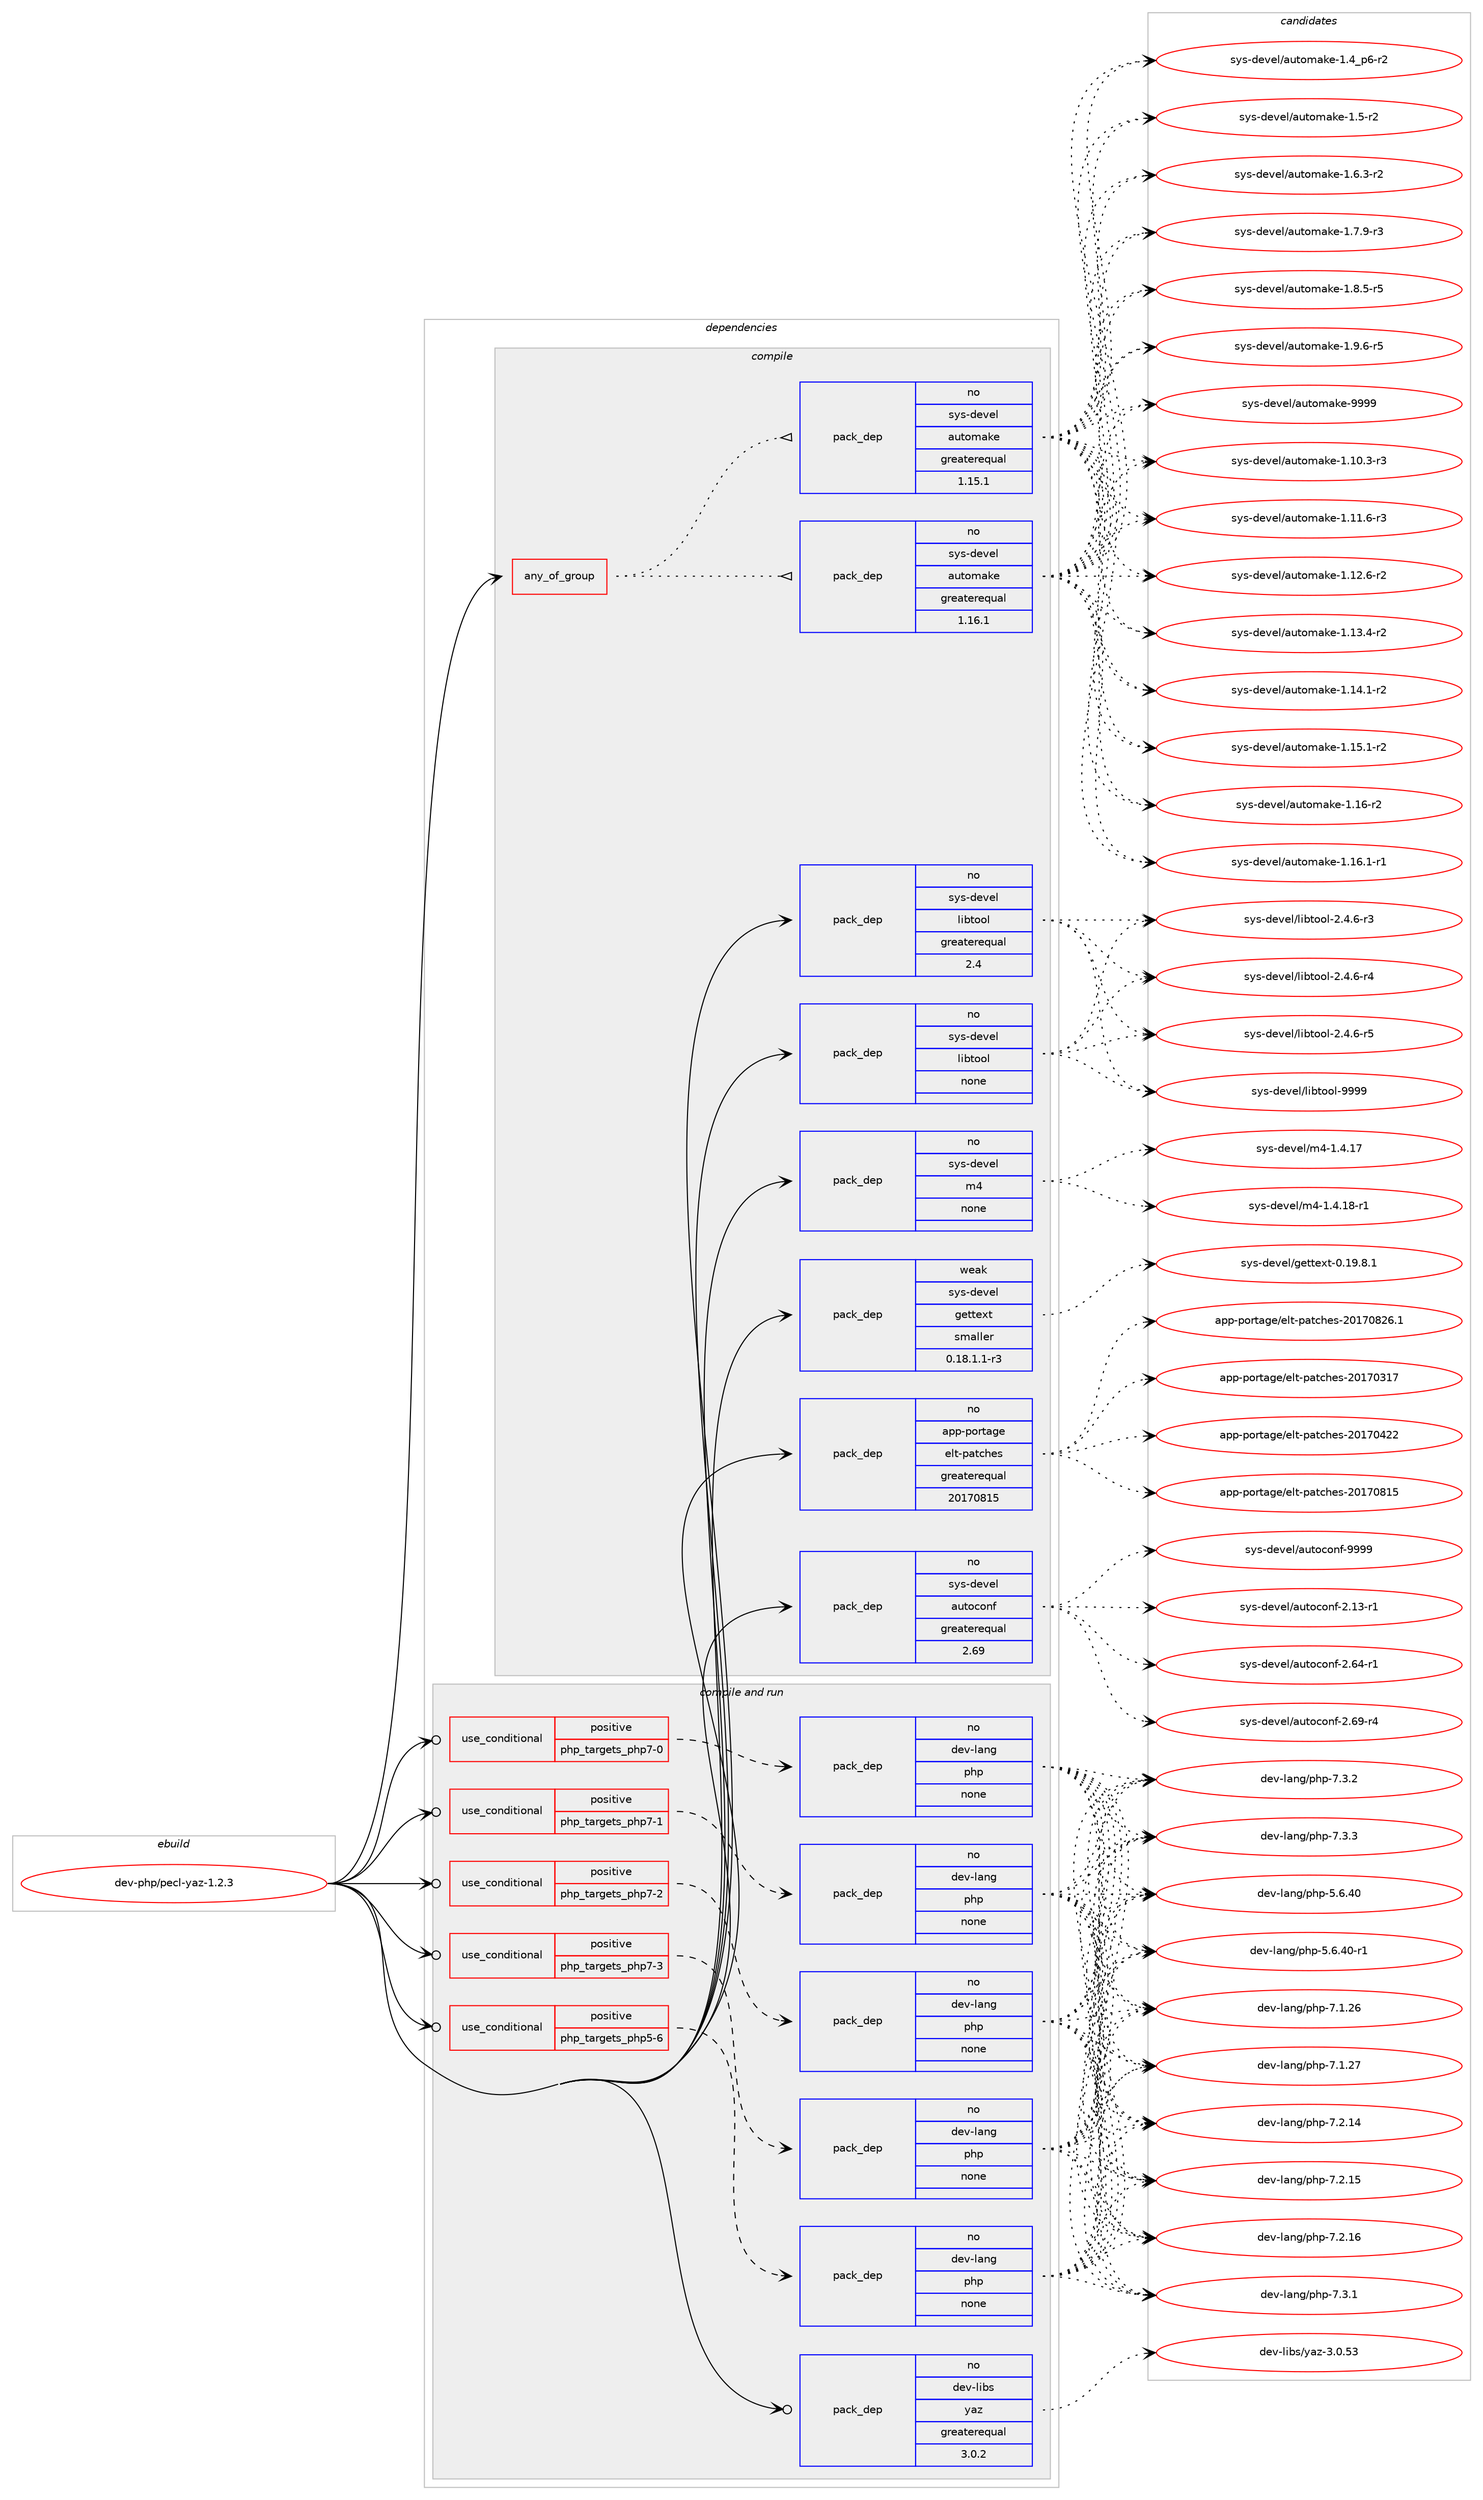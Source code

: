 digraph prolog {

# *************
# Graph options
# *************

newrank=true;
concentrate=true;
compound=true;
graph [rankdir=LR,fontname=Helvetica,fontsize=10,ranksep=1.5];#, ranksep=2.5, nodesep=0.2];
edge  [arrowhead=vee];
node  [fontname=Helvetica,fontsize=10];

# **********
# The ebuild
# **********

subgraph cluster_leftcol {
color=gray;
rank=same;
label=<<i>ebuild</i>>;
id [label="dev-php/pecl-yaz-1.2.3", color=red, width=4, href="../dev-php/pecl-yaz-1.2.3.svg"];
}

# ****************
# The dependencies
# ****************

subgraph cluster_midcol {
color=gray;
label=<<i>dependencies</i>>;
subgraph cluster_compile {
fillcolor="#eeeeee";
style=filled;
label=<<i>compile</i>>;
subgraph any22639 {
dependency1395687 [label=<<TABLE BORDER="0" CELLBORDER="1" CELLSPACING="0" CELLPADDING="4"><TR><TD CELLPADDING="10">any_of_group</TD></TR></TABLE>>, shape=none, color=red];subgraph pack1002467 {
dependency1395688 [label=<<TABLE BORDER="0" CELLBORDER="1" CELLSPACING="0" CELLPADDING="4" WIDTH="220"><TR><TD ROWSPAN="6" CELLPADDING="30">pack_dep</TD></TR><TR><TD WIDTH="110">no</TD></TR><TR><TD>sys-devel</TD></TR><TR><TD>automake</TD></TR><TR><TD>greaterequal</TD></TR><TR><TD>1.16.1</TD></TR></TABLE>>, shape=none, color=blue];
}
dependency1395687:e -> dependency1395688:w [weight=20,style="dotted",arrowhead="oinv"];
subgraph pack1002468 {
dependency1395689 [label=<<TABLE BORDER="0" CELLBORDER="1" CELLSPACING="0" CELLPADDING="4" WIDTH="220"><TR><TD ROWSPAN="6" CELLPADDING="30">pack_dep</TD></TR><TR><TD WIDTH="110">no</TD></TR><TR><TD>sys-devel</TD></TR><TR><TD>automake</TD></TR><TR><TD>greaterequal</TD></TR><TR><TD>1.15.1</TD></TR></TABLE>>, shape=none, color=blue];
}
dependency1395687:e -> dependency1395689:w [weight=20,style="dotted",arrowhead="oinv"];
}
id:e -> dependency1395687:w [weight=20,style="solid",arrowhead="vee"];
subgraph pack1002469 {
dependency1395690 [label=<<TABLE BORDER="0" CELLBORDER="1" CELLSPACING="0" CELLPADDING="4" WIDTH="220"><TR><TD ROWSPAN="6" CELLPADDING="30">pack_dep</TD></TR><TR><TD WIDTH="110">no</TD></TR><TR><TD>app-portage</TD></TR><TR><TD>elt-patches</TD></TR><TR><TD>greaterequal</TD></TR><TR><TD>20170815</TD></TR></TABLE>>, shape=none, color=blue];
}
id:e -> dependency1395690:w [weight=20,style="solid",arrowhead="vee"];
subgraph pack1002470 {
dependency1395691 [label=<<TABLE BORDER="0" CELLBORDER="1" CELLSPACING="0" CELLPADDING="4" WIDTH="220"><TR><TD ROWSPAN="6" CELLPADDING="30">pack_dep</TD></TR><TR><TD WIDTH="110">no</TD></TR><TR><TD>sys-devel</TD></TR><TR><TD>autoconf</TD></TR><TR><TD>greaterequal</TD></TR><TR><TD>2.69</TD></TR></TABLE>>, shape=none, color=blue];
}
id:e -> dependency1395691:w [weight=20,style="solid",arrowhead="vee"];
subgraph pack1002471 {
dependency1395692 [label=<<TABLE BORDER="0" CELLBORDER="1" CELLSPACING="0" CELLPADDING="4" WIDTH="220"><TR><TD ROWSPAN="6" CELLPADDING="30">pack_dep</TD></TR><TR><TD WIDTH="110">no</TD></TR><TR><TD>sys-devel</TD></TR><TR><TD>libtool</TD></TR><TR><TD>greaterequal</TD></TR><TR><TD>2.4</TD></TR></TABLE>>, shape=none, color=blue];
}
id:e -> dependency1395692:w [weight=20,style="solid",arrowhead="vee"];
subgraph pack1002472 {
dependency1395693 [label=<<TABLE BORDER="0" CELLBORDER="1" CELLSPACING="0" CELLPADDING="4" WIDTH="220"><TR><TD ROWSPAN="6" CELLPADDING="30">pack_dep</TD></TR><TR><TD WIDTH="110">no</TD></TR><TR><TD>sys-devel</TD></TR><TR><TD>libtool</TD></TR><TR><TD>none</TD></TR><TR><TD></TD></TR></TABLE>>, shape=none, color=blue];
}
id:e -> dependency1395693:w [weight=20,style="solid",arrowhead="vee"];
subgraph pack1002473 {
dependency1395694 [label=<<TABLE BORDER="0" CELLBORDER="1" CELLSPACING="0" CELLPADDING="4" WIDTH="220"><TR><TD ROWSPAN="6" CELLPADDING="30">pack_dep</TD></TR><TR><TD WIDTH="110">no</TD></TR><TR><TD>sys-devel</TD></TR><TR><TD>m4</TD></TR><TR><TD>none</TD></TR><TR><TD></TD></TR></TABLE>>, shape=none, color=blue];
}
id:e -> dependency1395694:w [weight=20,style="solid",arrowhead="vee"];
subgraph pack1002474 {
dependency1395695 [label=<<TABLE BORDER="0" CELLBORDER="1" CELLSPACING="0" CELLPADDING="4" WIDTH="220"><TR><TD ROWSPAN="6" CELLPADDING="30">pack_dep</TD></TR><TR><TD WIDTH="110">weak</TD></TR><TR><TD>sys-devel</TD></TR><TR><TD>gettext</TD></TR><TR><TD>smaller</TD></TR><TR><TD>0.18.1.1-r3</TD></TR></TABLE>>, shape=none, color=blue];
}
id:e -> dependency1395695:w [weight=20,style="solid",arrowhead="vee"];
}
subgraph cluster_compileandrun {
fillcolor="#eeeeee";
style=filled;
label=<<i>compile and run</i>>;
subgraph cond370016 {
dependency1395696 [label=<<TABLE BORDER="0" CELLBORDER="1" CELLSPACING="0" CELLPADDING="4"><TR><TD ROWSPAN="3" CELLPADDING="10">use_conditional</TD></TR><TR><TD>positive</TD></TR><TR><TD>php_targets_php5-6</TD></TR></TABLE>>, shape=none, color=red];
subgraph pack1002475 {
dependency1395697 [label=<<TABLE BORDER="0" CELLBORDER="1" CELLSPACING="0" CELLPADDING="4" WIDTH="220"><TR><TD ROWSPAN="6" CELLPADDING="30">pack_dep</TD></TR><TR><TD WIDTH="110">no</TD></TR><TR><TD>dev-lang</TD></TR><TR><TD>php</TD></TR><TR><TD>none</TD></TR><TR><TD></TD></TR></TABLE>>, shape=none, color=blue];
}
dependency1395696:e -> dependency1395697:w [weight=20,style="dashed",arrowhead="vee"];
}
id:e -> dependency1395696:w [weight=20,style="solid",arrowhead="odotvee"];
subgraph cond370017 {
dependency1395698 [label=<<TABLE BORDER="0" CELLBORDER="1" CELLSPACING="0" CELLPADDING="4"><TR><TD ROWSPAN="3" CELLPADDING="10">use_conditional</TD></TR><TR><TD>positive</TD></TR><TR><TD>php_targets_php7-0</TD></TR></TABLE>>, shape=none, color=red];
subgraph pack1002476 {
dependency1395699 [label=<<TABLE BORDER="0" CELLBORDER="1" CELLSPACING="0" CELLPADDING="4" WIDTH="220"><TR><TD ROWSPAN="6" CELLPADDING="30">pack_dep</TD></TR><TR><TD WIDTH="110">no</TD></TR><TR><TD>dev-lang</TD></TR><TR><TD>php</TD></TR><TR><TD>none</TD></TR><TR><TD></TD></TR></TABLE>>, shape=none, color=blue];
}
dependency1395698:e -> dependency1395699:w [weight=20,style="dashed",arrowhead="vee"];
}
id:e -> dependency1395698:w [weight=20,style="solid",arrowhead="odotvee"];
subgraph cond370018 {
dependency1395700 [label=<<TABLE BORDER="0" CELLBORDER="1" CELLSPACING="0" CELLPADDING="4"><TR><TD ROWSPAN="3" CELLPADDING="10">use_conditional</TD></TR><TR><TD>positive</TD></TR><TR><TD>php_targets_php7-1</TD></TR></TABLE>>, shape=none, color=red];
subgraph pack1002477 {
dependency1395701 [label=<<TABLE BORDER="0" CELLBORDER="1" CELLSPACING="0" CELLPADDING="4" WIDTH="220"><TR><TD ROWSPAN="6" CELLPADDING="30">pack_dep</TD></TR><TR><TD WIDTH="110">no</TD></TR><TR><TD>dev-lang</TD></TR><TR><TD>php</TD></TR><TR><TD>none</TD></TR><TR><TD></TD></TR></TABLE>>, shape=none, color=blue];
}
dependency1395700:e -> dependency1395701:w [weight=20,style="dashed",arrowhead="vee"];
}
id:e -> dependency1395700:w [weight=20,style="solid",arrowhead="odotvee"];
subgraph cond370019 {
dependency1395702 [label=<<TABLE BORDER="0" CELLBORDER="1" CELLSPACING="0" CELLPADDING="4"><TR><TD ROWSPAN="3" CELLPADDING="10">use_conditional</TD></TR><TR><TD>positive</TD></TR><TR><TD>php_targets_php7-2</TD></TR></TABLE>>, shape=none, color=red];
subgraph pack1002478 {
dependency1395703 [label=<<TABLE BORDER="0" CELLBORDER="1" CELLSPACING="0" CELLPADDING="4" WIDTH="220"><TR><TD ROWSPAN="6" CELLPADDING="30">pack_dep</TD></TR><TR><TD WIDTH="110">no</TD></TR><TR><TD>dev-lang</TD></TR><TR><TD>php</TD></TR><TR><TD>none</TD></TR><TR><TD></TD></TR></TABLE>>, shape=none, color=blue];
}
dependency1395702:e -> dependency1395703:w [weight=20,style="dashed",arrowhead="vee"];
}
id:e -> dependency1395702:w [weight=20,style="solid",arrowhead="odotvee"];
subgraph cond370020 {
dependency1395704 [label=<<TABLE BORDER="0" CELLBORDER="1" CELLSPACING="0" CELLPADDING="4"><TR><TD ROWSPAN="3" CELLPADDING="10">use_conditional</TD></TR><TR><TD>positive</TD></TR><TR><TD>php_targets_php7-3</TD></TR></TABLE>>, shape=none, color=red];
subgraph pack1002479 {
dependency1395705 [label=<<TABLE BORDER="0" CELLBORDER="1" CELLSPACING="0" CELLPADDING="4" WIDTH="220"><TR><TD ROWSPAN="6" CELLPADDING="30">pack_dep</TD></TR><TR><TD WIDTH="110">no</TD></TR><TR><TD>dev-lang</TD></TR><TR><TD>php</TD></TR><TR><TD>none</TD></TR><TR><TD></TD></TR></TABLE>>, shape=none, color=blue];
}
dependency1395704:e -> dependency1395705:w [weight=20,style="dashed",arrowhead="vee"];
}
id:e -> dependency1395704:w [weight=20,style="solid",arrowhead="odotvee"];
subgraph pack1002480 {
dependency1395706 [label=<<TABLE BORDER="0" CELLBORDER="1" CELLSPACING="0" CELLPADDING="4" WIDTH="220"><TR><TD ROWSPAN="6" CELLPADDING="30">pack_dep</TD></TR><TR><TD WIDTH="110">no</TD></TR><TR><TD>dev-libs</TD></TR><TR><TD>yaz</TD></TR><TR><TD>greaterequal</TD></TR><TR><TD>3.0.2</TD></TR></TABLE>>, shape=none, color=blue];
}
id:e -> dependency1395706:w [weight=20,style="solid",arrowhead="odotvee"];
}
subgraph cluster_run {
fillcolor="#eeeeee";
style=filled;
label=<<i>run</i>>;
}
}

# **************
# The candidates
# **************

subgraph cluster_choices {
rank=same;
color=gray;
label=<<i>candidates</i>>;

subgraph choice1002467 {
color=black;
nodesep=1;
choice11512111545100101118101108479711711611110997107101454946494846514511451 [label="sys-devel/automake-1.10.3-r3", color=red, width=4,href="../sys-devel/automake-1.10.3-r3.svg"];
choice11512111545100101118101108479711711611110997107101454946494946544511451 [label="sys-devel/automake-1.11.6-r3", color=red, width=4,href="../sys-devel/automake-1.11.6-r3.svg"];
choice11512111545100101118101108479711711611110997107101454946495046544511450 [label="sys-devel/automake-1.12.6-r2", color=red, width=4,href="../sys-devel/automake-1.12.6-r2.svg"];
choice11512111545100101118101108479711711611110997107101454946495146524511450 [label="sys-devel/automake-1.13.4-r2", color=red, width=4,href="../sys-devel/automake-1.13.4-r2.svg"];
choice11512111545100101118101108479711711611110997107101454946495246494511450 [label="sys-devel/automake-1.14.1-r2", color=red, width=4,href="../sys-devel/automake-1.14.1-r2.svg"];
choice11512111545100101118101108479711711611110997107101454946495346494511450 [label="sys-devel/automake-1.15.1-r2", color=red, width=4,href="../sys-devel/automake-1.15.1-r2.svg"];
choice1151211154510010111810110847971171161111099710710145494649544511450 [label="sys-devel/automake-1.16-r2", color=red, width=4,href="../sys-devel/automake-1.16-r2.svg"];
choice11512111545100101118101108479711711611110997107101454946495446494511449 [label="sys-devel/automake-1.16.1-r1", color=red, width=4,href="../sys-devel/automake-1.16.1-r1.svg"];
choice115121115451001011181011084797117116111109971071014549465295112544511450 [label="sys-devel/automake-1.4_p6-r2", color=red, width=4,href="../sys-devel/automake-1.4_p6-r2.svg"];
choice11512111545100101118101108479711711611110997107101454946534511450 [label="sys-devel/automake-1.5-r2", color=red, width=4,href="../sys-devel/automake-1.5-r2.svg"];
choice115121115451001011181011084797117116111109971071014549465446514511450 [label="sys-devel/automake-1.6.3-r2", color=red, width=4,href="../sys-devel/automake-1.6.3-r2.svg"];
choice115121115451001011181011084797117116111109971071014549465546574511451 [label="sys-devel/automake-1.7.9-r3", color=red, width=4,href="../sys-devel/automake-1.7.9-r3.svg"];
choice115121115451001011181011084797117116111109971071014549465646534511453 [label="sys-devel/automake-1.8.5-r5", color=red, width=4,href="../sys-devel/automake-1.8.5-r5.svg"];
choice115121115451001011181011084797117116111109971071014549465746544511453 [label="sys-devel/automake-1.9.6-r5", color=red, width=4,href="../sys-devel/automake-1.9.6-r5.svg"];
choice115121115451001011181011084797117116111109971071014557575757 [label="sys-devel/automake-9999", color=red, width=4,href="../sys-devel/automake-9999.svg"];
dependency1395688:e -> choice11512111545100101118101108479711711611110997107101454946494846514511451:w [style=dotted,weight="100"];
dependency1395688:e -> choice11512111545100101118101108479711711611110997107101454946494946544511451:w [style=dotted,weight="100"];
dependency1395688:e -> choice11512111545100101118101108479711711611110997107101454946495046544511450:w [style=dotted,weight="100"];
dependency1395688:e -> choice11512111545100101118101108479711711611110997107101454946495146524511450:w [style=dotted,weight="100"];
dependency1395688:e -> choice11512111545100101118101108479711711611110997107101454946495246494511450:w [style=dotted,weight="100"];
dependency1395688:e -> choice11512111545100101118101108479711711611110997107101454946495346494511450:w [style=dotted,weight="100"];
dependency1395688:e -> choice1151211154510010111810110847971171161111099710710145494649544511450:w [style=dotted,weight="100"];
dependency1395688:e -> choice11512111545100101118101108479711711611110997107101454946495446494511449:w [style=dotted,weight="100"];
dependency1395688:e -> choice115121115451001011181011084797117116111109971071014549465295112544511450:w [style=dotted,weight="100"];
dependency1395688:e -> choice11512111545100101118101108479711711611110997107101454946534511450:w [style=dotted,weight="100"];
dependency1395688:e -> choice115121115451001011181011084797117116111109971071014549465446514511450:w [style=dotted,weight="100"];
dependency1395688:e -> choice115121115451001011181011084797117116111109971071014549465546574511451:w [style=dotted,weight="100"];
dependency1395688:e -> choice115121115451001011181011084797117116111109971071014549465646534511453:w [style=dotted,weight="100"];
dependency1395688:e -> choice115121115451001011181011084797117116111109971071014549465746544511453:w [style=dotted,weight="100"];
dependency1395688:e -> choice115121115451001011181011084797117116111109971071014557575757:w [style=dotted,weight="100"];
}
subgraph choice1002468 {
color=black;
nodesep=1;
choice11512111545100101118101108479711711611110997107101454946494846514511451 [label="sys-devel/automake-1.10.3-r3", color=red, width=4,href="../sys-devel/automake-1.10.3-r3.svg"];
choice11512111545100101118101108479711711611110997107101454946494946544511451 [label="sys-devel/automake-1.11.6-r3", color=red, width=4,href="../sys-devel/automake-1.11.6-r3.svg"];
choice11512111545100101118101108479711711611110997107101454946495046544511450 [label="sys-devel/automake-1.12.6-r2", color=red, width=4,href="../sys-devel/automake-1.12.6-r2.svg"];
choice11512111545100101118101108479711711611110997107101454946495146524511450 [label="sys-devel/automake-1.13.4-r2", color=red, width=4,href="../sys-devel/automake-1.13.4-r2.svg"];
choice11512111545100101118101108479711711611110997107101454946495246494511450 [label="sys-devel/automake-1.14.1-r2", color=red, width=4,href="../sys-devel/automake-1.14.1-r2.svg"];
choice11512111545100101118101108479711711611110997107101454946495346494511450 [label="sys-devel/automake-1.15.1-r2", color=red, width=4,href="../sys-devel/automake-1.15.1-r2.svg"];
choice1151211154510010111810110847971171161111099710710145494649544511450 [label="sys-devel/automake-1.16-r2", color=red, width=4,href="../sys-devel/automake-1.16-r2.svg"];
choice11512111545100101118101108479711711611110997107101454946495446494511449 [label="sys-devel/automake-1.16.1-r1", color=red, width=4,href="../sys-devel/automake-1.16.1-r1.svg"];
choice115121115451001011181011084797117116111109971071014549465295112544511450 [label="sys-devel/automake-1.4_p6-r2", color=red, width=4,href="../sys-devel/automake-1.4_p6-r2.svg"];
choice11512111545100101118101108479711711611110997107101454946534511450 [label="sys-devel/automake-1.5-r2", color=red, width=4,href="../sys-devel/automake-1.5-r2.svg"];
choice115121115451001011181011084797117116111109971071014549465446514511450 [label="sys-devel/automake-1.6.3-r2", color=red, width=4,href="../sys-devel/automake-1.6.3-r2.svg"];
choice115121115451001011181011084797117116111109971071014549465546574511451 [label="sys-devel/automake-1.7.9-r3", color=red, width=4,href="../sys-devel/automake-1.7.9-r3.svg"];
choice115121115451001011181011084797117116111109971071014549465646534511453 [label="sys-devel/automake-1.8.5-r5", color=red, width=4,href="../sys-devel/automake-1.8.5-r5.svg"];
choice115121115451001011181011084797117116111109971071014549465746544511453 [label="sys-devel/automake-1.9.6-r5", color=red, width=4,href="../sys-devel/automake-1.9.6-r5.svg"];
choice115121115451001011181011084797117116111109971071014557575757 [label="sys-devel/automake-9999", color=red, width=4,href="../sys-devel/automake-9999.svg"];
dependency1395689:e -> choice11512111545100101118101108479711711611110997107101454946494846514511451:w [style=dotted,weight="100"];
dependency1395689:e -> choice11512111545100101118101108479711711611110997107101454946494946544511451:w [style=dotted,weight="100"];
dependency1395689:e -> choice11512111545100101118101108479711711611110997107101454946495046544511450:w [style=dotted,weight="100"];
dependency1395689:e -> choice11512111545100101118101108479711711611110997107101454946495146524511450:w [style=dotted,weight="100"];
dependency1395689:e -> choice11512111545100101118101108479711711611110997107101454946495246494511450:w [style=dotted,weight="100"];
dependency1395689:e -> choice11512111545100101118101108479711711611110997107101454946495346494511450:w [style=dotted,weight="100"];
dependency1395689:e -> choice1151211154510010111810110847971171161111099710710145494649544511450:w [style=dotted,weight="100"];
dependency1395689:e -> choice11512111545100101118101108479711711611110997107101454946495446494511449:w [style=dotted,weight="100"];
dependency1395689:e -> choice115121115451001011181011084797117116111109971071014549465295112544511450:w [style=dotted,weight="100"];
dependency1395689:e -> choice11512111545100101118101108479711711611110997107101454946534511450:w [style=dotted,weight="100"];
dependency1395689:e -> choice115121115451001011181011084797117116111109971071014549465446514511450:w [style=dotted,weight="100"];
dependency1395689:e -> choice115121115451001011181011084797117116111109971071014549465546574511451:w [style=dotted,weight="100"];
dependency1395689:e -> choice115121115451001011181011084797117116111109971071014549465646534511453:w [style=dotted,weight="100"];
dependency1395689:e -> choice115121115451001011181011084797117116111109971071014549465746544511453:w [style=dotted,weight="100"];
dependency1395689:e -> choice115121115451001011181011084797117116111109971071014557575757:w [style=dotted,weight="100"];
}
subgraph choice1002469 {
color=black;
nodesep=1;
choice97112112451121111141169710310147101108116451129711699104101115455048495548514955 [label="app-portage/elt-patches-20170317", color=red, width=4,href="../app-portage/elt-patches-20170317.svg"];
choice97112112451121111141169710310147101108116451129711699104101115455048495548525050 [label="app-portage/elt-patches-20170422", color=red, width=4,href="../app-portage/elt-patches-20170422.svg"];
choice97112112451121111141169710310147101108116451129711699104101115455048495548564953 [label="app-portage/elt-patches-20170815", color=red, width=4,href="../app-portage/elt-patches-20170815.svg"];
choice971121124511211111411697103101471011081164511297116991041011154550484955485650544649 [label="app-portage/elt-patches-20170826.1", color=red, width=4,href="../app-portage/elt-patches-20170826.1.svg"];
dependency1395690:e -> choice97112112451121111141169710310147101108116451129711699104101115455048495548514955:w [style=dotted,weight="100"];
dependency1395690:e -> choice97112112451121111141169710310147101108116451129711699104101115455048495548525050:w [style=dotted,weight="100"];
dependency1395690:e -> choice97112112451121111141169710310147101108116451129711699104101115455048495548564953:w [style=dotted,weight="100"];
dependency1395690:e -> choice971121124511211111411697103101471011081164511297116991041011154550484955485650544649:w [style=dotted,weight="100"];
}
subgraph choice1002470 {
color=black;
nodesep=1;
choice1151211154510010111810110847971171161119911111010245504649514511449 [label="sys-devel/autoconf-2.13-r1", color=red, width=4,href="../sys-devel/autoconf-2.13-r1.svg"];
choice1151211154510010111810110847971171161119911111010245504654524511449 [label="sys-devel/autoconf-2.64-r1", color=red, width=4,href="../sys-devel/autoconf-2.64-r1.svg"];
choice1151211154510010111810110847971171161119911111010245504654574511452 [label="sys-devel/autoconf-2.69-r4", color=red, width=4,href="../sys-devel/autoconf-2.69-r4.svg"];
choice115121115451001011181011084797117116111991111101024557575757 [label="sys-devel/autoconf-9999", color=red, width=4,href="../sys-devel/autoconf-9999.svg"];
dependency1395691:e -> choice1151211154510010111810110847971171161119911111010245504649514511449:w [style=dotted,weight="100"];
dependency1395691:e -> choice1151211154510010111810110847971171161119911111010245504654524511449:w [style=dotted,weight="100"];
dependency1395691:e -> choice1151211154510010111810110847971171161119911111010245504654574511452:w [style=dotted,weight="100"];
dependency1395691:e -> choice115121115451001011181011084797117116111991111101024557575757:w [style=dotted,weight="100"];
}
subgraph choice1002471 {
color=black;
nodesep=1;
choice1151211154510010111810110847108105981161111111084550465246544511451 [label="sys-devel/libtool-2.4.6-r3", color=red, width=4,href="../sys-devel/libtool-2.4.6-r3.svg"];
choice1151211154510010111810110847108105981161111111084550465246544511452 [label="sys-devel/libtool-2.4.6-r4", color=red, width=4,href="../sys-devel/libtool-2.4.6-r4.svg"];
choice1151211154510010111810110847108105981161111111084550465246544511453 [label="sys-devel/libtool-2.4.6-r5", color=red, width=4,href="../sys-devel/libtool-2.4.6-r5.svg"];
choice1151211154510010111810110847108105981161111111084557575757 [label="sys-devel/libtool-9999", color=red, width=4,href="../sys-devel/libtool-9999.svg"];
dependency1395692:e -> choice1151211154510010111810110847108105981161111111084550465246544511451:w [style=dotted,weight="100"];
dependency1395692:e -> choice1151211154510010111810110847108105981161111111084550465246544511452:w [style=dotted,weight="100"];
dependency1395692:e -> choice1151211154510010111810110847108105981161111111084550465246544511453:w [style=dotted,weight="100"];
dependency1395692:e -> choice1151211154510010111810110847108105981161111111084557575757:w [style=dotted,weight="100"];
}
subgraph choice1002472 {
color=black;
nodesep=1;
choice1151211154510010111810110847108105981161111111084550465246544511451 [label="sys-devel/libtool-2.4.6-r3", color=red, width=4,href="../sys-devel/libtool-2.4.6-r3.svg"];
choice1151211154510010111810110847108105981161111111084550465246544511452 [label="sys-devel/libtool-2.4.6-r4", color=red, width=4,href="../sys-devel/libtool-2.4.6-r4.svg"];
choice1151211154510010111810110847108105981161111111084550465246544511453 [label="sys-devel/libtool-2.4.6-r5", color=red, width=4,href="../sys-devel/libtool-2.4.6-r5.svg"];
choice1151211154510010111810110847108105981161111111084557575757 [label="sys-devel/libtool-9999", color=red, width=4,href="../sys-devel/libtool-9999.svg"];
dependency1395693:e -> choice1151211154510010111810110847108105981161111111084550465246544511451:w [style=dotted,weight="100"];
dependency1395693:e -> choice1151211154510010111810110847108105981161111111084550465246544511452:w [style=dotted,weight="100"];
dependency1395693:e -> choice1151211154510010111810110847108105981161111111084550465246544511453:w [style=dotted,weight="100"];
dependency1395693:e -> choice1151211154510010111810110847108105981161111111084557575757:w [style=dotted,weight="100"];
}
subgraph choice1002473 {
color=black;
nodesep=1;
choice11512111545100101118101108471095245494652464955 [label="sys-devel/m4-1.4.17", color=red, width=4,href="../sys-devel/m4-1.4.17.svg"];
choice115121115451001011181011084710952454946524649564511449 [label="sys-devel/m4-1.4.18-r1", color=red, width=4,href="../sys-devel/m4-1.4.18-r1.svg"];
dependency1395694:e -> choice11512111545100101118101108471095245494652464955:w [style=dotted,weight="100"];
dependency1395694:e -> choice115121115451001011181011084710952454946524649564511449:w [style=dotted,weight="100"];
}
subgraph choice1002474 {
color=black;
nodesep=1;
choice1151211154510010111810110847103101116116101120116454846495746564649 [label="sys-devel/gettext-0.19.8.1", color=red, width=4,href="../sys-devel/gettext-0.19.8.1.svg"];
dependency1395695:e -> choice1151211154510010111810110847103101116116101120116454846495746564649:w [style=dotted,weight="100"];
}
subgraph choice1002475 {
color=black;
nodesep=1;
choice10010111845108971101034711210411245534654465248 [label="dev-lang/php-5.6.40", color=red, width=4,href="../dev-lang/php-5.6.40.svg"];
choice100101118451089711010347112104112455346544652484511449 [label="dev-lang/php-5.6.40-r1", color=red, width=4,href="../dev-lang/php-5.6.40-r1.svg"];
choice10010111845108971101034711210411245554649465054 [label="dev-lang/php-7.1.26", color=red, width=4,href="../dev-lang/php-7.1.26.svg"];
choice10010111845108971101034711210411245554649465055 [label="dev-lang/php-7.1.27", color=red, width=4,href="../dev-lang/php-7.1.27.svg"];
choice10010111845108971101034711210411245554650464952 [label="dev-lang/php-7.2.14", color=red, width=4,href="../dev-lang/php-7.2.14.svg"];
choice10010111845108971101034711210411245554650464953 [label="dev-lang/php-7.2.15", color=red, width=4,href="../dev-lang/php-7.2.15.svg"];
choice10010111845108971101034711210411245554650464954 [label="dev-lang/php-7.2.16", color=red, width=4,href="../dev-lang/php-7.2.16.svg"];
choice100101118451089711010347112104112455546514649 [label="dev-lang/php-7.3.1", color=red, width=4,href="../dev-lang/php-7.3.1.svg"];
choice100101118451089711010347112104112455546514650 [label="dev-lang/php-7.3.2", color=red, width=4,href="../dev-lang/php-7.3.2.svg"];
choice100101118451089711010347112104112455546514651 [label="dev-lang/php-7.3.3", color=red, width=4,href="../dev-lang/php-7.3.3.svg"];
dependency1395697:e -> choice10010111845108971101034711210411245534654465248:w [style=dotted,weight="100"];
dependency1395697:e -> choice100101118451089711010347112104112455346544652484511449:w [style=dotted,weight="100"];
dependency1395697:e -> choice10010111845108971101034711210411245554649465054:w [style=dotted,weight="100"];
dependency1395697:e -> choice10010111845108971101034711210411245554649465055:w [style=dotted,weight="100"];
dependency1395697:e -> choice10010111845108971101034711210411245554650464952:w [style=dotted,weight="100"];
dependency1395697:e -> choice10010111845108971101034711210411245554650464953:w [style=dotted,weight="100"];
dependency1395697:e -> choice10010111845108971101034711210411245554650464954:w [style=dotted,weight="100"];
dependency1395697:e -> choice100101118451089711010347112104112455546514649:w [style=dotted,weight="100"];
dependency1395697:e -> choice100101118451089711010347112104112455546514650:w [style=dotted,weight="100"];
dependency1395697:e -> choice100101118451089711010347112104112455546514651:w [style=dotted,weight="100"];
}
subgraph choice1002476 {
color=black;
nodesep=1;
choice10010111845108971101034711210411245534654465248 [label="dev-lang/php-5.6.40", color=red, width=4,href="../dev-lang/php-5.6.40.svg"];
choice100101118451089711010347112104112455346544652484511449 [label="dev-lang/php-5.6.40-r1", color=red, width=4,href="../dev-lang/php-5.6.40-r1.svg"];
choice10010111845108971101034711210411245554649465054 [label="dev-lang/php-7.1.26", color=red, width=4,href="../dev-lang/php-7.1.26.svg"];
choice10010111845108971101034711210411245554649465055 [label="dev-lang/php-7.1.27", color=red, width=4,href="../dev-lang/php-7.1.27.svg"];
choice10010111845108971101034711210411245554650464952 [label="dev-lang/php-7.2.14", color=red, width=4,href="../dev-lang/php-7.2.14.svg"];
choice10010111845108971101034711210411245554650464953 [label="dev-lang/php-7.2.15", color=red, width=4,href="../dev-lang/php-7.2.15.svg"];
choice10010111845108971101034711210411245554650464954 [label="dev-lang/php-7.2.16", color=red, width=4,href="../dev-lang/php-7.2.16.svg"];
choice100101118451089711010347112104112455546514649 [label="dev-lang/php-7.3.1", color=red, width=4,href="../dev-lang/php-7.3.1.svg"];
choice100101118451089711010347112104112455546514650 [label="dev-lang/php-7.3.2", color=red, width=4,href="../dev-lang/php-7.3.2.svg"];
choice100101118451089711010347112104112455546514651 [label="dev-lang/php-7.3.3", color=red, width=4,href="../dev-lang/php-7.3.3.svg"];
dependency1395699:e -> choice10010111845108971101034711210411245534654465248:w [style=dotted,weight="100"];
dependency1395699:e -> choice100101118451089711010347112104112455346544652484511449:w [style=dotted,weight="100"];
dependency1395699:e -> choice10010111845108971101034711210411245554649465054:w [style=dotted,weight="100"];
dependency1395699:e -> choice10010111845108971101034711210411245554649465055:w [style=dotted,weight="100"];
dependency1395699:e -> choice10010111845108971101034711210411245554650464952:w [style=dotted,weight="100"];
dependency1395699:e -> choice10010111845108971101034711210411245554650464953:w [style=dotted,weight="100"];
dependency1395699:e -> choice10010111845108971101034711210411245554650464954:w [style=dotted,weight="100"];
dependency1395699:e -> choice100101118451089711010347112104112455546514649:w [style=dotted,weight="100"];
dependency1395699:e -> choice100101118451089711010347112104112455546514650:w [style=dotted,weight="100"];
dependency1395699:e -> choice100101118451089711010347112104112455546514651:w [style=dotted,weight="100"];
}
subgraph choice1002477 {
color=black;
nodesep=1;
choice10010111845108971101034711210411245534654465248 [label="dev-lang/php-5.6.40", color=red, width=4,href="../dev-lang/php-5.6.40.svg"];
choice100101118451089711010347112104112455346544652484511449 [label="dev-lang/php-5.6.40-r1", color=red, width=4,href="../dev-lang/php-5.6.40-r1.svg"];
choice10010111845108971101034711210411245554649465054 [label="dev-lang/php-7.1.26", color=red, width=4,href="../dev-lang/php-7.1.26.svg"];
choice10010111845108971101034711210411245554649465055 [label="dev-lang/php-7.1.27", color=red, width=4,href="../dev-lang/php-7.1.27.svg"];
choice10010111845108971101034711210411245554650464952 [label="dev-lang/php-7.2.14", color=red, width=4,href="../dev-lang/php-7.2.14.svg"];
choice10010111845108971101034711210411245554650464953 [label="dev-lang/php-7.2.15", color=red, width=4,href="../dev-lang/php-7.2.15.svg"];
choice10010111845108971101034711210411245554650464954 [label="dev-lang/php-7.2.16", color=red, width=4,href="../dev-lang/php-7.2.16.svg"];
choice100101118451089711010347112104112455546514649 [label="dev-lang/php-7.3.1", color=red, width=4,href="../dev-lang/php-7.3.1.svg"];
choice100101118451089711010347112104112455546514650 [label="dev-lang/php-7.3.2", color=red, width=4,href="../dev-lang/php-7.3.2.svg"];
choice100101118451089711010347112104112455546514651 [label="dev-lang/php-7.3.3", color=red, width=4,href="../dev-lang/php-7.3.3.svg"];
dependency1395701:e -> choice10010111845108971101034711210411245534654465248:w [style=dotted,weight="100"];
dependency1395701:e -> choice100101118451089711010347112104112455346544652484511449:w [style=dotted,weight="100"];
dependency1395701:e -> choice10010111845108971101034711210411245554649465054:w [style=dotted,weight="100"];
dependency1395701:e -> choice10010111845108971101034711210411245554649465055:w [style=dotted,weight="100"];
dependency1395701:e -> choice10010111845108971101034711210411245554650464952:w [style=dotted,weight="100"];
dependency1395701:e -> choice10010111845108971101034711210411245554650464953:w [style=dotted,weight="100"];
dependency1395701:e -> choice10010111845108971101034711210411245554650464954:w [style=dotted,weight="100"];
dependency1395701:e -> choice100101118451089711010347112104112455546514649:w [style=dotted,weight="100"];
dependency1395701:e -> choice100101118451089711010347112104112455546514650:w [style=dotted,weight="100"];
dependency1395701:e -> choice100101118451089711010347112104112455546514651:w [style=dotted,weight="100"];
}
subgraph choice1002478 {
color=black;
nodesep=1;
choice10010111845108971101034711210411245534654465248 [label="dev-lang/php-5.6.40", color=red, width=4,href="../dev-lang/php-5.6.40.svg"];
choice100101118451089711010347112104112455346544652484511449 [label="dev-lang/php-5.6.40-r1", color=red, width=4,href="../dev-lang/php-5.6.40-r1.svg"];
choice10010111845108971101034711210411245554649465054 [label="dev-lang/php-7.1.26", color=red, width=4,href="../dev-lang/php-7.1.26.svg"];
choice10010111845108971101034711210411245554649465055 [label="dev-lang/php-7.1.27", color=red, width=4,href="../dev-lang/php-7.1.27.svg"];
choice10010111845108971101034711210411245554650464952 [label="dev-lang/php-7.2.14", color=red, width=4,href="../dev-lang/php-7.2.14.svg"];
choice10010111845108971101034711210411245554650464953 [label="dev-lang/php-7.2.15", color=red, width=4,href="../dev-lang/php-7.2.15.svg"];
choice10010111845108971101034711210411245554650464954 [label="dev-lang/php-7.2.16", color=red, width=4,href="../dev-lang/php-7.2.16.svg"];
choice100101118451089711010347112104112455546514649 [label="dev-lang/php-7.3.1", color=red, width=4,href="../dev-lang/php-7.3.1.svg"];
choice100101118451089711010347112104112455546514650 [label="dev-lang/php-7.3.2", color=red, width=4,href="../dev-lang/php-7.3.2.svg"];
choice100101118451089711010347112104112455546514651 [label="dev-lang/php-7.3.3", color=red, width=4,href="../dev-lang/php-7.3.3.svg"];
dependency1395703:e -> choice10010111845108971101034711210411245534654465248:w [style=dotted,weight="100"];
dependency1395703:e -> choice100101118451089711010347112104112455346544652484511449:w [style=dotted,weight="100"];
dependency1395703:e -> choice10010111845108971101034711210411245554649465054:w [style=dotted,weight="100"];
dependency1395703:e -> choice10010111845108971101034711210411245554649465055:w [style=dotted,weight="100"];
dependency1395703:e -> choice10010111845108971101034711210411245554650464952:w [style=dotted,weight="100"];
dependency1395703:e -> choice10010111845108971101034711210411245554650464953:w [style=dotted,weight="100"];
dependency1395703:e -> choice10010111845108971101034711210411245554650464954:w [style=dotted,weight="100"];
dependency1395703:e -> choice100101118451089711010347112104112455546514649:w [style=dotted,weight="100"];
dependency1395703:e -> choice100101118451089711010347112104112455546514650:w [style=dotted,weight="100"];
dependency1395703:e -> choice100101118451089711010347112104112455546514651:w [style=dotted,weight="100"];
}
subgraph choice1002479 {
color=black;
nodesep=1;
choice10010111845108971101034711210411245534654465248 [label="dev-lang/php-5.6.40", color=red, width=4,href="../dev-lang/php-5.6.40.svg"];
choice100101118451089711010347112104112455346544652484511449 [label="dev-lang/php-5.6.40-r1", color=red, width=4,href="../dev-lang/php-5.6.40-r1.svg"];
choice10010111845108971101034711210411245554649465054 [label="dev-lang/php-7.1.26", color=red, width=4,href="../dev-lang/php-7.1.26.svg"];
choice10010111845108971101034711210411245554649465055 [label="dev-lang/php-7.1.27", color=red, width=4,href="../dev-lang/php-7.1.27.svg"];
choice10010111845108971101034711210411245554650464952 [label="dev-lang/php-7.2.14", color=red, width=4,href="../dev-lang/php-7.2.14.svg"];
choice10010111845108971101034711210411245554650464953 [label="dev-lang/php-7.2.15", color=red, width=4,href="../dev-lang/php-7.2.15.svg"];
choice10010111845108971101034711210411245554650464954 [label="dev-lang/php-7.2.16", color=red, width=4,href="../dev-lang/php-7.2.16.svg"];
choice100101118451089711010347112104112455546514649 [label="dev-lang/php-7.3.1", color=red, width=4,href="../dev-lang/php-7.3.1.svg"];
choice100101118451089711010347112104112455546514650 [label="dev-lang/php-7.3.2", color=red, width=4,href="../dev-lang/php-7.3.2.svg"];
choice100101118451089711010347112104112455546514651 [label="dev-lang/php-7.3.3", color=red, width=4,href="../dev-lang/php-7.3.3.svg"];
dependency1395705:e -> choice10010111845108971101034711210411245534654465248:w [style=dotted,weight="100"];
dependency1395705:e -> choice100101118451089711010347112104112455346544652484511449:w [style=dotted,weight="100"];
dependency1395705:e -> choice10010111845108971101034711210411245554649465054:w [style=dotted,weight="100"];
dependency1395705:e -> choice10010111845108971101034711210411245554649465055:w [style=dotted,weight="100"];
dependency1395705:e -> choice10010111845108971101034711210411245554650464952:w [style=dotted,weight="100"];
dependency1395705:e -> choice10010111845108971101034711210411245554650464953:w [style=dotted,weight="100"];
dependency1395705:e -> choice10010111845108971101034711210411245554650464954:w [style=dotted,weight="100"];
dependency1395705:e -> choice100101118451089711010347112104112455546514649:w [style=dotted,weight="100"];
dependency1395705:e -> choice100101118451089711010347112104112455546514650:w [style=dotted,weight="100"];
dependency1395705:e -> choice100101118451089711010347112104112455546514651:w [style=dotted,weight="100"];
}
subgraph choice1002480 {
color=black;
nodesep=1;
choice1001011184510810598115471219712245514648465351 [label="dev-libs/yaz-3.0.53", color=red, width=4,href="../dev-libs/yaz-3.0.53.svg"];
dependency1395706:e -> choice1001011184510810598115471219712245514648465351:w [style=dotted,weight="100"];
}
}

}
